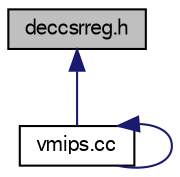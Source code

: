 digraph G
{
  edge [fontname="FreeSans",fontsize="10",labelfontname="FreeSans",labelfontsize="10"];
  node [fontname="FreeSans",fontsize="10",shape=record];
  Node1 [label="deccsrreg.h",height=0.2,width=0.4,color="black", fillcolor="grey75", style="filled" fontcolor="black"];
  Node1 -> Node2 [dir=back,color="midnightblue",fontsize="10",style="solid"];
  Node2 [label="vmips.cc",height=0.2,width=0.4,color="black", fillcolor="white", style="filled",URL="$vmips_8cc.html"];
  Node2 -> Node2 [dir=back,color="midnightblue",fontsize="10",style="solid"];
}
